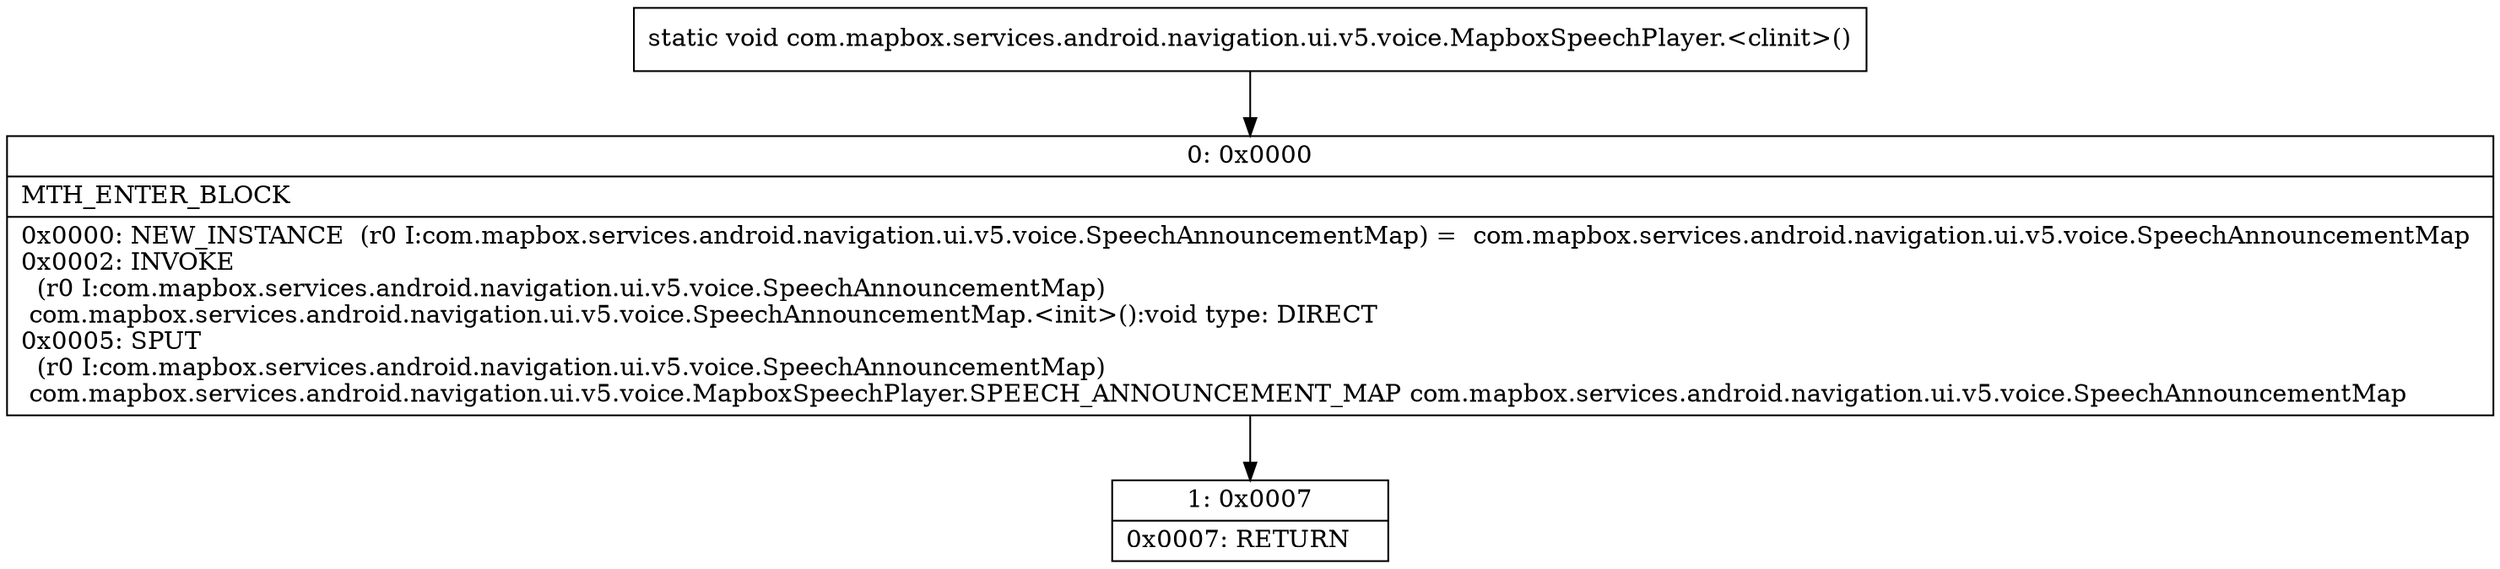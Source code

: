 digraph "CFG forcom.mapbox.services.android.navigation.ui.v5.voice.MapboxSpeechPlayer.\<clinit\>()V" {
Node_0 [shape=record,label="{0\:\ 0x0000|MTH_ENTER_BLOCK\l|0x0000: NEW_INSTANCE  (r0 I:com.mapbox.services.android.navigation.ui.v5.voice.SpeechAnnouncementMap) =  com.mapbox.services.android.navigation.ui.v5.voice.SpeechAnnouncementMap \l0x0002: INVOKE  \l  (r0 I:com.mapbox.services.android.navigation.ui.v5.voice.SpeechAnnouncementMap)\l com.mapbox.services.android.navigation.ui.v5.voice.SpeechAnnouncementMap.\<init\>():void type: DIRECT \l0x0005: SPUT  \l  (r0 I:com.mapbox.services.android.navigation.ui.v5.voice.SpeechAnnouncementMap)\l com.mapbox.services.android.navigation.ui.v5.voice.MapboxSpeechPlayer.SPEECH_ANNOUNCEMENT_MAP com.mapbox.services.android.navigation.ui.v5.voice.SpeechAnnouncementMap \l}"];
Node_1 [shape=record,label="{1\:\ 0x0007|0x0007: RETURN   \l}"];
MethodNode[shape=record,label="{static void com.mapbox.services.android.navigation.ui.v5.voice.MapboxSpeechPlayer.\<clinit\>() }"];
MethodNode -> Node_0;
Node_0 -> Node_1;
}

